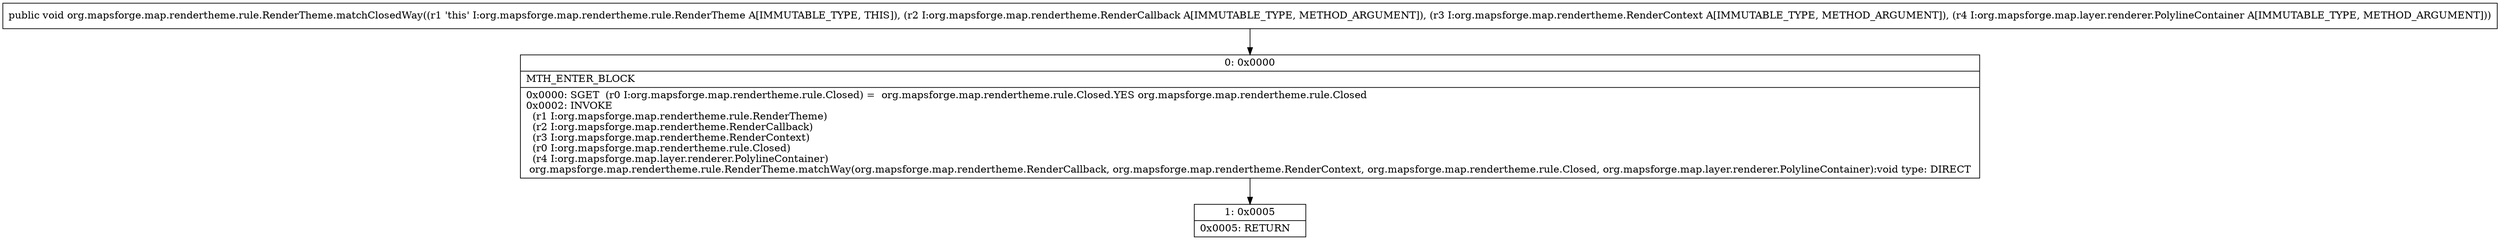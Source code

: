 digraph "CFG fororg.mapsforge.map.rendertheme.rule.RenderTheme.matchClosedWay(Lorg\/mapsforge\/map\/rendertheme\/RenderCallback;Lorg\/mapsforge\/map\/rendertheme\/RenderContext;Lorg\/mapsforge\/map\/layer\/renderer\/PolylineContainer;)V" {
Node_0 [shape=record,label="{0\:\ 0x0000|MTH_ENTER_BLOCK\l|0x0000: SGET  (r0 I:org.mapsforge.map.rendertheme.rule.Closed) =  org.mapsforge.map.rendertheme.rule.Closed.YES org.mapsforge.map.rendertheme.rule.Closed \l0x0002: INVOKE  \l  (r1 I:org.mapsforge.map.rendertheme.rule.RenderTheme)\l  (r2 I:org.mapsforge.map.rendertheme.RenderCallback)\l  (r3 I:org.mapsforge.map.rendertheme.RenderContext)\l  (r0 I:org.mapsforge.map.rendertheme.rule.Closed)\l  (r4 I:org.mapsforge.map.layer.renderer.PolylineContainer)\l org.mapsforge.map.rendertheme.rule.RenderTheme.matchWay(org.mapsforge.map.rendertheme.RenderCallback, org.mapsforge.map.rendertheme.RenderContext, org.mapsforge.map.rendertheme.rule.Closed, org.mapsforge.map.layer.renderer.PolylineContainer):void type: DIRECT \l}"];
Node_1 [shape=record,label="{1\:\ 0x0005|0x0005: RETURN   \l}"];
MethodNode[shape=record,label="{public void org.mapsforge.map.rendertheme.rule.RenderTheme.matchClosedWay((r1 'this' I:org.mapsforge.map.rendertheme.rule.RenderTheme A[IMMUTABLE_TYPE, THIS]), (r2 I:org.mapsforge.map.rendertheme.RenderCallback A[IMMUTABLE_TYPE, METHOD_ARGUMENT]), (r3 I:org.mapsforge.map.rendertheme.RenderContext A[IMMUTABLE_TYPE, METHOD_ARGUMENT]), (r4 I:org.mapsforge.map.layer.renderer.PolylineContainer A[IMMUTABLE_TYPE, METHOD_ARGUMENT])) }"];
MethodNode -> Node_0;
Node_0 -> Node_1;
}

